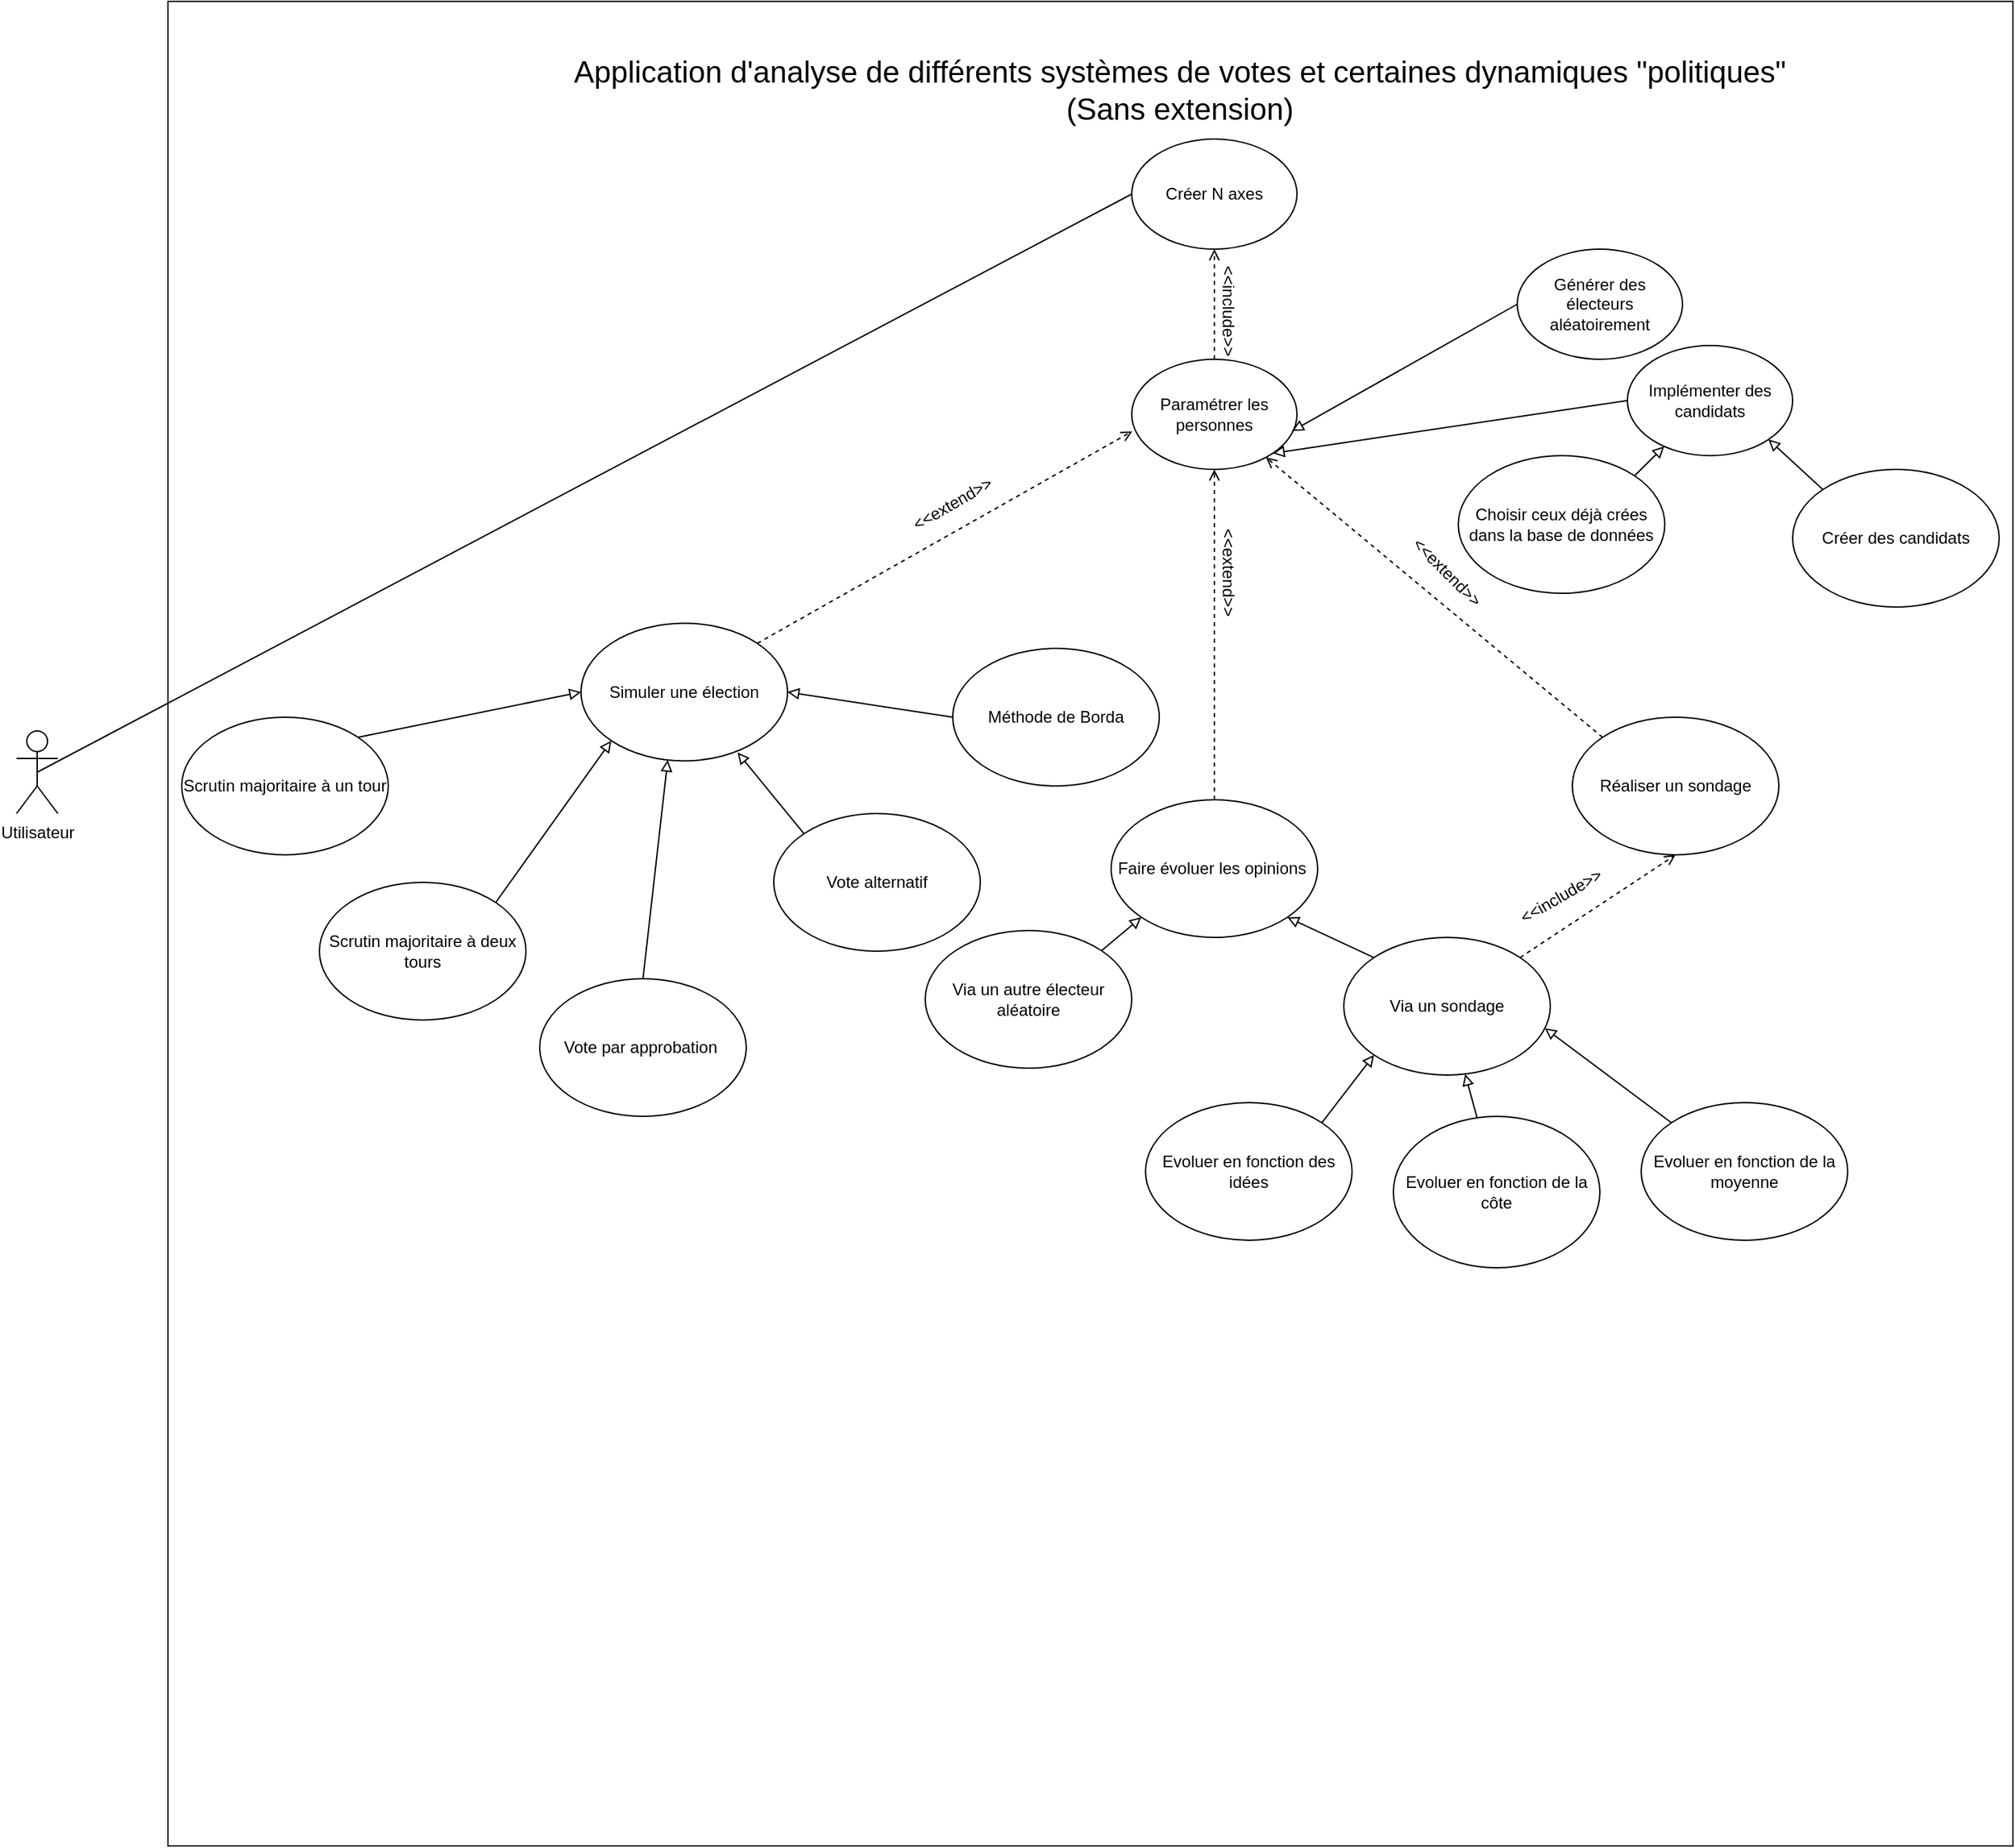 <mxfile version="16.0.3" type="device"><diagram id="AziA8WIHacGazRUogZM7" name="Page-1"><mxGraphModel dx="2249" dy="1963" grid="0" gridSize="10" guides="1" tooltips="1" connect="1" arrows="1" fold="1" page="1" pageScale="1" pageWidth="827" pageHeight="1169" math="0" shadow="0"><root><mxCell id="0"/><mxCell id="1" parent="0"/><mxCell id="9wQi6VkLjlal2TLc8tpT-15" value="" style="whiteSpace=wrap;html=1;aspect=fixed;" parent="1" vertex="1"><mxGeometry x="-380" y="-90" width="1340" height="1340" as="geometry"/></mxCell><mxCell id="9wQi6VkLjlal2TLc8tpT-23" style="edgeStyle=none;rounded=0;orthogonalLoop=1;jettySize=auto;html=1;exitX=0.5;exitY=0.5;exitDx=0;exitDy=0;exitPerimeter=0;endArrow=none;endFill=0;entryX=0;entryY=0.5;entryDx=0;entryDy=0;" parent="1" source="9wQi6VkLjlal2TLc8tpT-1" target="9wQi6VkLjlal2TLc8tpT-8" edge="1"><mxGeometry relative="1" as="geometry"><mxPoint x="80" y="230" as="targetPoint"/></mxGeometry></mxCell><mxCell id="9wQi6VkLjlal2TLc8tpT-1" value="Utilisateur" style="shape=umlActor;verticalLabelPosition=bottom;verticalAlign=top;html=1;outlineConnect=0;" parent="1" vertex="1"><mxGeometry x="-490" y="440" width="30" height="60" as="geometry"/></mxCell><mxCell id="9wQi6VkLjlal2TLc8tpT-24" style="edgeStyle=none;rounded=0;orthogonalLoop=1;jettySize=auto;html=1;exitX=0.5;exitY=0;exitDx=0;exitDy=0;entryX=0.5;entryY=1;entryDx=0;entryDy=0;endArrow=open;endFill=0;dashed=1;" parent="1" source="9wQi6VkLjlal2TLc8tpT-4" target="9wQi6VkLjlal2TLc8tpT-8" edge="1"><mxGeometry relative="1" as="geometry"/></mxCell><mxCell id="9wQi6VkLjlal2TLc8tpT-4" value="Paramétrer les personnes" style="ellipse;whiteSpace=wrap;html=1;" parent="1" vertex="1"><mxGeometry x="320" y="170" width="120" height="80" as="geometry"/></mxCell><mxCell id="9wQi6VkLjlal2TLc8tpT-8" value="Créer N axes" style="ellipse;whiteSpace=wrap;html=1;" parent="1" vertex="1"><mxGeometry x="320" y="10" width="120" height="80" as="geometry"/></mxCell><mxCell id="9wQi6VkLjlal2TLc8tpT-13" style="edgeStyle=none;rounded=0;orthogonalLoop=1;jettySize=auto;html=1;exitX=0;exitY=0.5;exitDx=0;exitDy=0;entryX=0.97;entryY=0.652;entryDx=0;entryDy=0;entryPerimeter=0;endArrow=block;endFill=0;" parent="1" source="9wQi6VkLjlal2TLc8tpT-9" target="9wQi6VkLjlal2TLc8tpT-4" edge="1"><mxGeometry relative="1" as="geometry"/></mxCell><mxCell id="9wQi6VkLjlal2TLc8tpT-9" value="Générer des électeurs aléatoirement" style="ellipse;whiteSpace=wrap;html=1;" parent="1" vertex="1"><mxGeometry x="600" y="90" width="120" height="80" as="geometry"/></mxCell><mxCell id="9wQi6VkLjlal2TLc8tpT-14" style="edgeStyle=none;rounded=0;orthogonalLoop=1;jettySize=auto;html=1;exitX=0;exitY=0.5;exitDx=0;exitDy=0;endArrow=block;endFill=0;entryX=1;entryY=1;entryDx=0;entryDy=0;" parent="1" source="9wQi6VkLjlal2TLc8tpT-10" target="9wQi6VkLjlal2TLc8tpT-4" edge="1"><mxGeometry relative="1" as="geometry"><mxPoint x="420" y="230" as="targetPoint"/></mxGeometry></mxCell><mxCell id="9wQi6VkLjlal2TLc8tpT-10" value="Implémenter des candidats" style="ellipse;whiteSpace=wrap;html=1;" parent="1" vertex="1"><mxGeometry x="680" y="160" width="120" height="80" as="geometry"/></mxCell><mxCell id="9wQi6VkLjlal2TLc8tpT-21" style="edgeStyle=none;rounded=0;orthogonalLoop=1;jettySize=auto;html=1;exitX=1;exitY=0;exitDx=0;exitDy=0;endArrow=block;endFill=0;" parent="1" source="9wQi6VkLjlal2TLc8tpT-19" target="9wQi6VkLjlal2TLc8tpT-10" edge="1"><mxGeometry relative="1" as="geometry"/></mxCell><mxCell id="9wQi6VkLjlal2TLc8tpT-19" value="Choisir ceux déjà crées dans la base de données" style="ellipse;whiteSpace=wrap;html=1;" parent="1" vertex="1"><mxGeometry x="557.16" y="240" width="150" height="100" as="geometry"/></mxCell><mxCell id="9wQi6VkLjlal2TLc8tpT-22" style="edgeStyle=none;rounded=0;orthogonalLoop=1;jettySize=auto;html=1;exitX=0;exitY=0;exitDx=0;exitDy=0;entryX=1;entryY=1;entryDx=0;entryDy=0;endArrow=block;endFill=0;" parent="1" source="9wQi6VkLjlal2TLc8tpT-20" target="9wQi6VkLjlal2TLc8tpT-10" edge="1"><mxGeometry relative="1" as="geometry"/></mxCell><mxCell id="9wQi6VkLjlal2TLc8tpT-20" value="Créer des candidats" style="ellipse;whiteSpace=wrap;html=1;" parent="1" vertex="1"><mxGeometry x="800" y="250" width="150" height="100" as="geometry"/></mxCell><mxCell id="9wQi6VkLjlal2TLc8tpT-25" value="&amp;lt;&amp;lt;include&amp;gt;&amp;gt;" style="text;html=1;strokeColor=none;fillColor=none;align=center;verticalAlign=middle;whiteSpace=wrap;rounded=0;rotation=90;" parent="1" vertex="1"><mxGeometry x="360" y="120" width="60" height="30" as="geometry"/></mxCell><mxCell id="9wQi6VkLjlal2TLc8tpT-27" style="edgeStyle=none;rounded=0;orthogonalLoop=1;jettySize=auto;html=1;exitX=0.5;exitY=0;exitDx=0;exitDy=0;entryX=0.5;entryY=1;entryDx=0;entryDy=0;dashed=1;endArrow=open;endFill=0;" parent="1" source="9wQi6VkLjlal2TLc8tpT-26" target="9wQi6VkLjlal2TLc8tpT-4" edge="1"><mxGeometry relative="1" as="geometry"/></mxCell><mxCell id="9wQi6VkLjlal2TLc8tpT-26" value="Faire évoluer les opinions&amp;nbsp;" style="ellipse;whiteSpace=wrap;html=1;" parent="1" vertex="1"><mxGeometry x="305" y="490" width="150" height="100" as="geometry"/></mxCell><mxCell id="9wQi6VkLjlal2TLc8tpT-29" style="edgeStyle=none;rounded=0;orthogonalLoop=1;jettySize=auto;html=1;exitX=1;exitY=0;exitDx=0;exitDy=0;entryX=0;entryY=1;entryDx=0;entryDy=0;endArrow=block;endFill=0;" parent="1" source="9wQi6VkLjlal2TLc8tpT-28" target="9wQi6VkLjlal2TLc8tpT-26" edge="1"><mxGeometry relative="1" as="geometry"/></mxCell><mxCell id="9wQi6VkLjlal2TLc8tpT-28" value="Via un autre électeur aléatoire" style="ellipse;whiteSpace=wrap;html=1;" parent="1" vertex="1"><mxGeometry x="170" y="585" width="150" height="100" as="geometry"/></mxCell><mxCell id="9wQi6VkLjlal2TLc8tpT-31" style="edgeStyle=none;rounded=0;orthogonalLoop=1;jettySize=auto;html=1;exitX=0;exitY=0;exitDx=0;exitDy=0;entryX=1;entryY=1;entryDx=0;entryDy=0;endArrow=block;endFill=0;" parent="1" source="9wQi6VkLjlal2TLc8tpT-30" target="9wQi6VkLjlal2TLc8tpT-26" edge="1"><mxGeometry relative="1" as="geometry"/></mxCell><mxCell id="9wQi6VkLjlal2TLc8tpT-30" value="Via un sondage" style="ellipse;whiteSpace=wrap;html=1;" parent="1" vertex="1"><mxGeometry x="474" y="590" width="150" height="100" as="geometry"/></mxCell><mxCell id="9wQi6VkLjlal2TLc8tpT-35" style="edgeStyle=none;rounded=0;orthogonalLoop=1;jettySize=auto;html=1;exitX=1;exitY=0;exitDx=0;exitDy=0;entryX=0;entryY=1;entryDx=0;entryDy=0;endArrow=block;endFill=0;" parent="1" source="9wQi6VkLjlal2TLc8tpT-32" target="9wQi6VkLjlal2TLc8tpT-30" edge="1"><mxGeometry relative="1" as="geometry"/></mxCell><mxCell id="9wQi6VkLjlal2TLc8tpT-32" value="Evoluer en fonction des idées" style="ellipse;whiteSpace=wrap;html=1;" parent="1" vertex="1"><mxGeometry x="330" y="710" width="150" height="100" as="geometry"/></mxCell><mxCell id="9wQi6VkLjlal2TLc8tpT-36" value="" style="edgeStyle=none;rounded=0;orthogonalLoop=1;jettySize=auto;html=1;endArrow=block;endFill=0;" parent="1" source="9wQi6VkLjlal2TLc8tpT-33" target="9wQi6VkLjlal2TLc8tpT-30" edge="1"><mxGeometry relative="1" as="geometry"/></mxCell><mxCell id="9wQi6VkLjlal2TLc8tpT-33" value="Evoluer en fonction de la côte" style="ellipse;whiteSpace=wrap;html=1;" parent="1" vertex="1"><mxGeometry x="510" y="720" width="150" height="110" as="geometry"/></mxCell><mxCell id="9wQi6VkLjlal2TLc8tpT-37" style="edgeStyle=none;rounded=0;orthogonalLoop=1;jettySize=auto;html=1;exitX=0;exitY=0;exitDx=0;exitDy=0;entryX=0.973;entryY=0.659;entryDx=0;entryDy=0;entryPerimeter=0;endArrow=block;endFill=0;" parent="1" source="9wQi6VkLjlal2TLc8tpT-34" target="9wQi6VkLjlal2TLc8tpT-30" edge="1"><mxGeometry relative="1" as="geometry"/></mxCell><mxCell id="9wQi6VkLjlal2TLc8tpT-34" value="Evoluer en fonction de la moyenne" style="ellipse;whiteSpace=wrap;html=1;" parent="1" vertex="1"><mxGeometry x="690" y="710" width="150" height="100" as="geometry"/></mxCell><mxCell id="9wQi6VkLjlal2TLc8tpT-38" value="&amp;lt;&amp;lt;extend&amp;gt;&amp;gt;" style="text;html=1;strokeColor=none;fillColor=none;align=center;verticalAlign=middle;whiteSpace=wrap;rounded=0;rotation=90;" parent="1" vertex="1"><mxGeometry x="360" y="310" width="60" height="30" as="geometry"/></mxCell><mxCell id="9wQi6VkLjlal2TLc8tpT-42" style="edgeStyle=none;rounded=0;orthogonalLoop=1;jettySize=auto;html=1;exitX=1;exitY=0;exitDx=0;exitDy=0;entryX=0.003;entryY=0.654;entryDx=0;entryDy=0;endArrow=open;endFill=0;dashed=1;entryPerimeter=0;" parent="1" source="9wQi6VkLjlal2TLc8tpT-40" target="9wQi6VkLjlal2TLc8tpT-4" edge="1"><mxGeometry relative="1" as="geometry"><mxPoint x="197.574" y="210.004" as="targetPoint"/></mxGeometry></mxCell><mxCell id="9wQi6VkLjlal2TLc8tpT-40" value="Simuler une élection" style="ellipse;whiteSpace=wrap;html=1;" parent="1" vertex="1"><mxGeometry x="-80" y="361.72" width="150" height="100" as="geometry"/></mxCell><mxCell id="9wQi6VkLjlal2TLc8tpT-48" style="edgeStyle=none;rounded=0;orthogonalLoop=1;jettySize=auto;html=1;exitX=1;exitY=0;exitDx=0;exitDy=0;entryX=0;entryY=0.5;entryDx=0;entryDy=0;endArrow=block;endFill=0;" parent="1" source="9wQi6VkLjlal2TLc8tpT-41" target="9wQi6VkLjlal2TLc8tpT-40" edge="1"><mxGeometry relative="1" as="geometry"/></mxCell><mxCell id="9wQi6VkLjlal2TLc8tpT-41" value="Scrutin majoritaire à un tour" style="ellipse;whiteSpace=wrap;html=1;" parent="1" vertex="1"><mxGeometry x="-370" y="430" width="150" height="100" as="geometry"/></mxCell><mxCell id="9wQi6VkLjlal2TLc8tpT-43" value="&amp;lt;&amp;lt;extend&amp;gt;&amp;gt;" style="text;html=1;strokeColor=none;fillColor=none;align=center;verticalAlign=middle;whiteSpace=wrap;rounded=0;rotation=-30;" parent="1" vertex="1"><mxGeometry x="160" y="260" width="60" height="30" as="geometry"/></mxCell><mxCell id="9wQi6VkLjlal2TLc8tpT-51" style="edgeStyle=none;rounded=0;orthogonalLoop=1;jettySize=auto;html=1;exitX=1;exitY=0;exitDx=0;exitDy=0;entryX=0;entryY=1;entryDx=0;entryDy=0;endArrow=block;endFill=0;" parent="1" source="9wQi6VkLjlal2TLc8tpT-44" target="9wQi6VkLjlal2TLc8tpT-40" edge="1"><mxGeometry relative="1" as="geometry"/></mxCell><mxCell id="9wQi6VkLjlal2TLc8tpT-44" value="Scrutin majoritaire à deux tours" style="ellipse;whiteSpace=wrap;html=1;" parent="1" vertex="1"><mxGeometry x="-270" y="550" width="150" height="100" as="geometry"/></mxCell><mxCell id="9wQi6VkLjlal2TLc8tpT-50" style="edgeStyle=none;rounded=0;orthogonalLoop=1;jettySize=auto;html=1;exitX=0.5;exitY=0;exitDx=0;exitDy=0;entryX=0.42;entryY=0.993;entryDx=0;entryDy=0;entryPerimeter=0;endArrow=block;endFill=0;" parent="1" source="9wQi6VkLjlal2TLc8tpT-45" target="9wQi6VkLjlal2TLc8tpT-40" edge="1"><mxGeometry relative="1" as="geometry"/></mxCell><mxCell id="9wQi6VkLjlal2TLc8tpT-45" value="Vote par approbation&amp;nbsp;" style="ellipse;whiteSpace=wrap;html=1;" parent="1" vertex="1"><mxGeometry x="-110" y="620" width="150" height="100" as="geometry"/></mxCell><mxCell id="9wQi6VkLjlal2TLc8tpT-52" style="edgeStyle=none;rounded=0;orthogonalLoop=1;jettySize=auto;html=1;exitX=0;exitY=0;exitDx=0;exitDy=0;entryX=0.758;entryY=0.939;entryDx=0;entryDy=0;entryPerimeter=0;endArrow=block;endFill=0;" parent="1" source="9wQi6VkLjlal2TLc8tpT-46" target="9wQi6VkLjlal2TLc8tpT-40" edge="1"><mxGeometry relative="1" as="geometry"/></mxCell><mxCell id="9wQi6VkLjlal2TLc8tpT-46" value="Vote alternatif" style="ellipse;whiteSpace=wrap;html=1;" parent="1" vertex="1"><mxGeometry x="60" y="500" width="150" height="100" as="geometry"/></mxCell><mxCell id="9wQi6VkLjlal2TLc8tpT-53" style="edgeStyle=none;rounded=0;orthogonalLoop=1;jettySize=auto;html=1;exitX=0;exitY=0.5;exitDx=0;exitDy=0;entryX=1;entryY=0.5;entryDx=0;entryDy=0;endArrow=block;endFill=0;" parent="1" source="9wQi6VkLjlal2TLc8tpT-47" target="9wQi6VkLjlal2TLc8tpT-40" edge="1"><mxGeometry relative="1" as="geometry"/></mxCell><mxCell id="9wQi6VkLjlal2TLc8tpT-47" value="Méthode de Borda" style="ellipse;whiteSpace=wrap;html=1;" parent="1" vertex="1"><mxGeometry x="190" y="380" width="150" height="100" as="geometry"/></mxCell><mxCell id="9wQi6VkLjlal2TLc8tpT-54" value="&lt;font style=&quot;font-size: 22px&quot;&gt;Application d'analyse de différents systèmes de votes et certaines dynamiques &quot;politiques&quot;&lt;br&gt;(Sans extension)&lt;br&gt;&lt;/font&gt;" style="text;html=1;strokeColor=none;fillColor=none;align=center;verticalAlign=middle;whiteSpace=wrap;rounded=0;" parent="1" vertex="1"><mxGeometry x="-200" y="-40" width="1110" height="30" as="geometry"/></mxCell><mxCell id="9wQi6VkLjlal2TLc8tpT-56" style="edgeStyle=none;rounded=0;orthogonalLoop=1;jettySize=auto;html=1;exitX=0;exitY=0;exitDx=0;exitDy=0;fontSize=22;endArrow=open;endFill=0;dashed=1;" parent="1" source="9wQi6VkLjlal2TLc8tpT-55" target="9wQi6VkLjlal2TLc8tpT-4" edge="1"><mxGeometry relative="1" as="geometry"/></mxCell><mxCell id="9wQi6VkLjlal2TLc8tpT-55" value="Réaliser un sondage" style="ellipse;whiteSpace=wrap;html=1;" parent="1" vertex="1"><mxGeometry x="640" y="430" width="150" height="100" as="geometry"/></mxCell><mxCell id="9wQi6VkLjlal2TLc8tpT-57" value="&amp;lt;&amp;lt;extend&amp;gt;&amp;gt;" style="text;html=1;strokeColor=none;fillColor=none;align=center;verticalAlign=middle;whiteSpace=wrap;rounded=0;rotation=45;" parent="1" vertex="1"><mxGeometry x="519" y="310" width="60" height="30" as="geometry"/></mxCell><mxCell id="9wQi6VkLjlal2TLc8tpT-58" value="&amp;lt;&amp;lt;include&amp;gt;&amp;gt;" style="text;html=1;strokeColor=none;fillColor=none;align=center;verticalAlign=middle;whiteSpace=wrap;rounded=0;rotation=-30;" parent="1" vertex="1"><mxGeometry x="604.33" y="550" width="55.67" height="20" as="geometry"/></mxCell><mxCell id="9wQi6VkLjlal2TLc8tpT-59" style="edgeStyle=none;rounded=0;orthogonalLoop=1;jettySize=auto;html=1;exitX=1;exitY=0;exitDx=0;exitDy=0;entryX=0.5;entryY=1;entryDx=0;entryDy=0;endArrow=open;endFill=0;dashed=1;" parent="1" source="9wQi6VkLjlal2TLc8tpT-30" target="9wQi6VkLjlal2TLc8tpT-55" edge="1"><mxGeometry relative="1" as="geometry"><mxPoint x="610.003" y="644.045" as="sourcePoint"/><mxPoint x="882.33" y="490.0" as="targetPoint"/></mxGeometry></mxCell></root></mxGraphModel></diagram></mxfile>